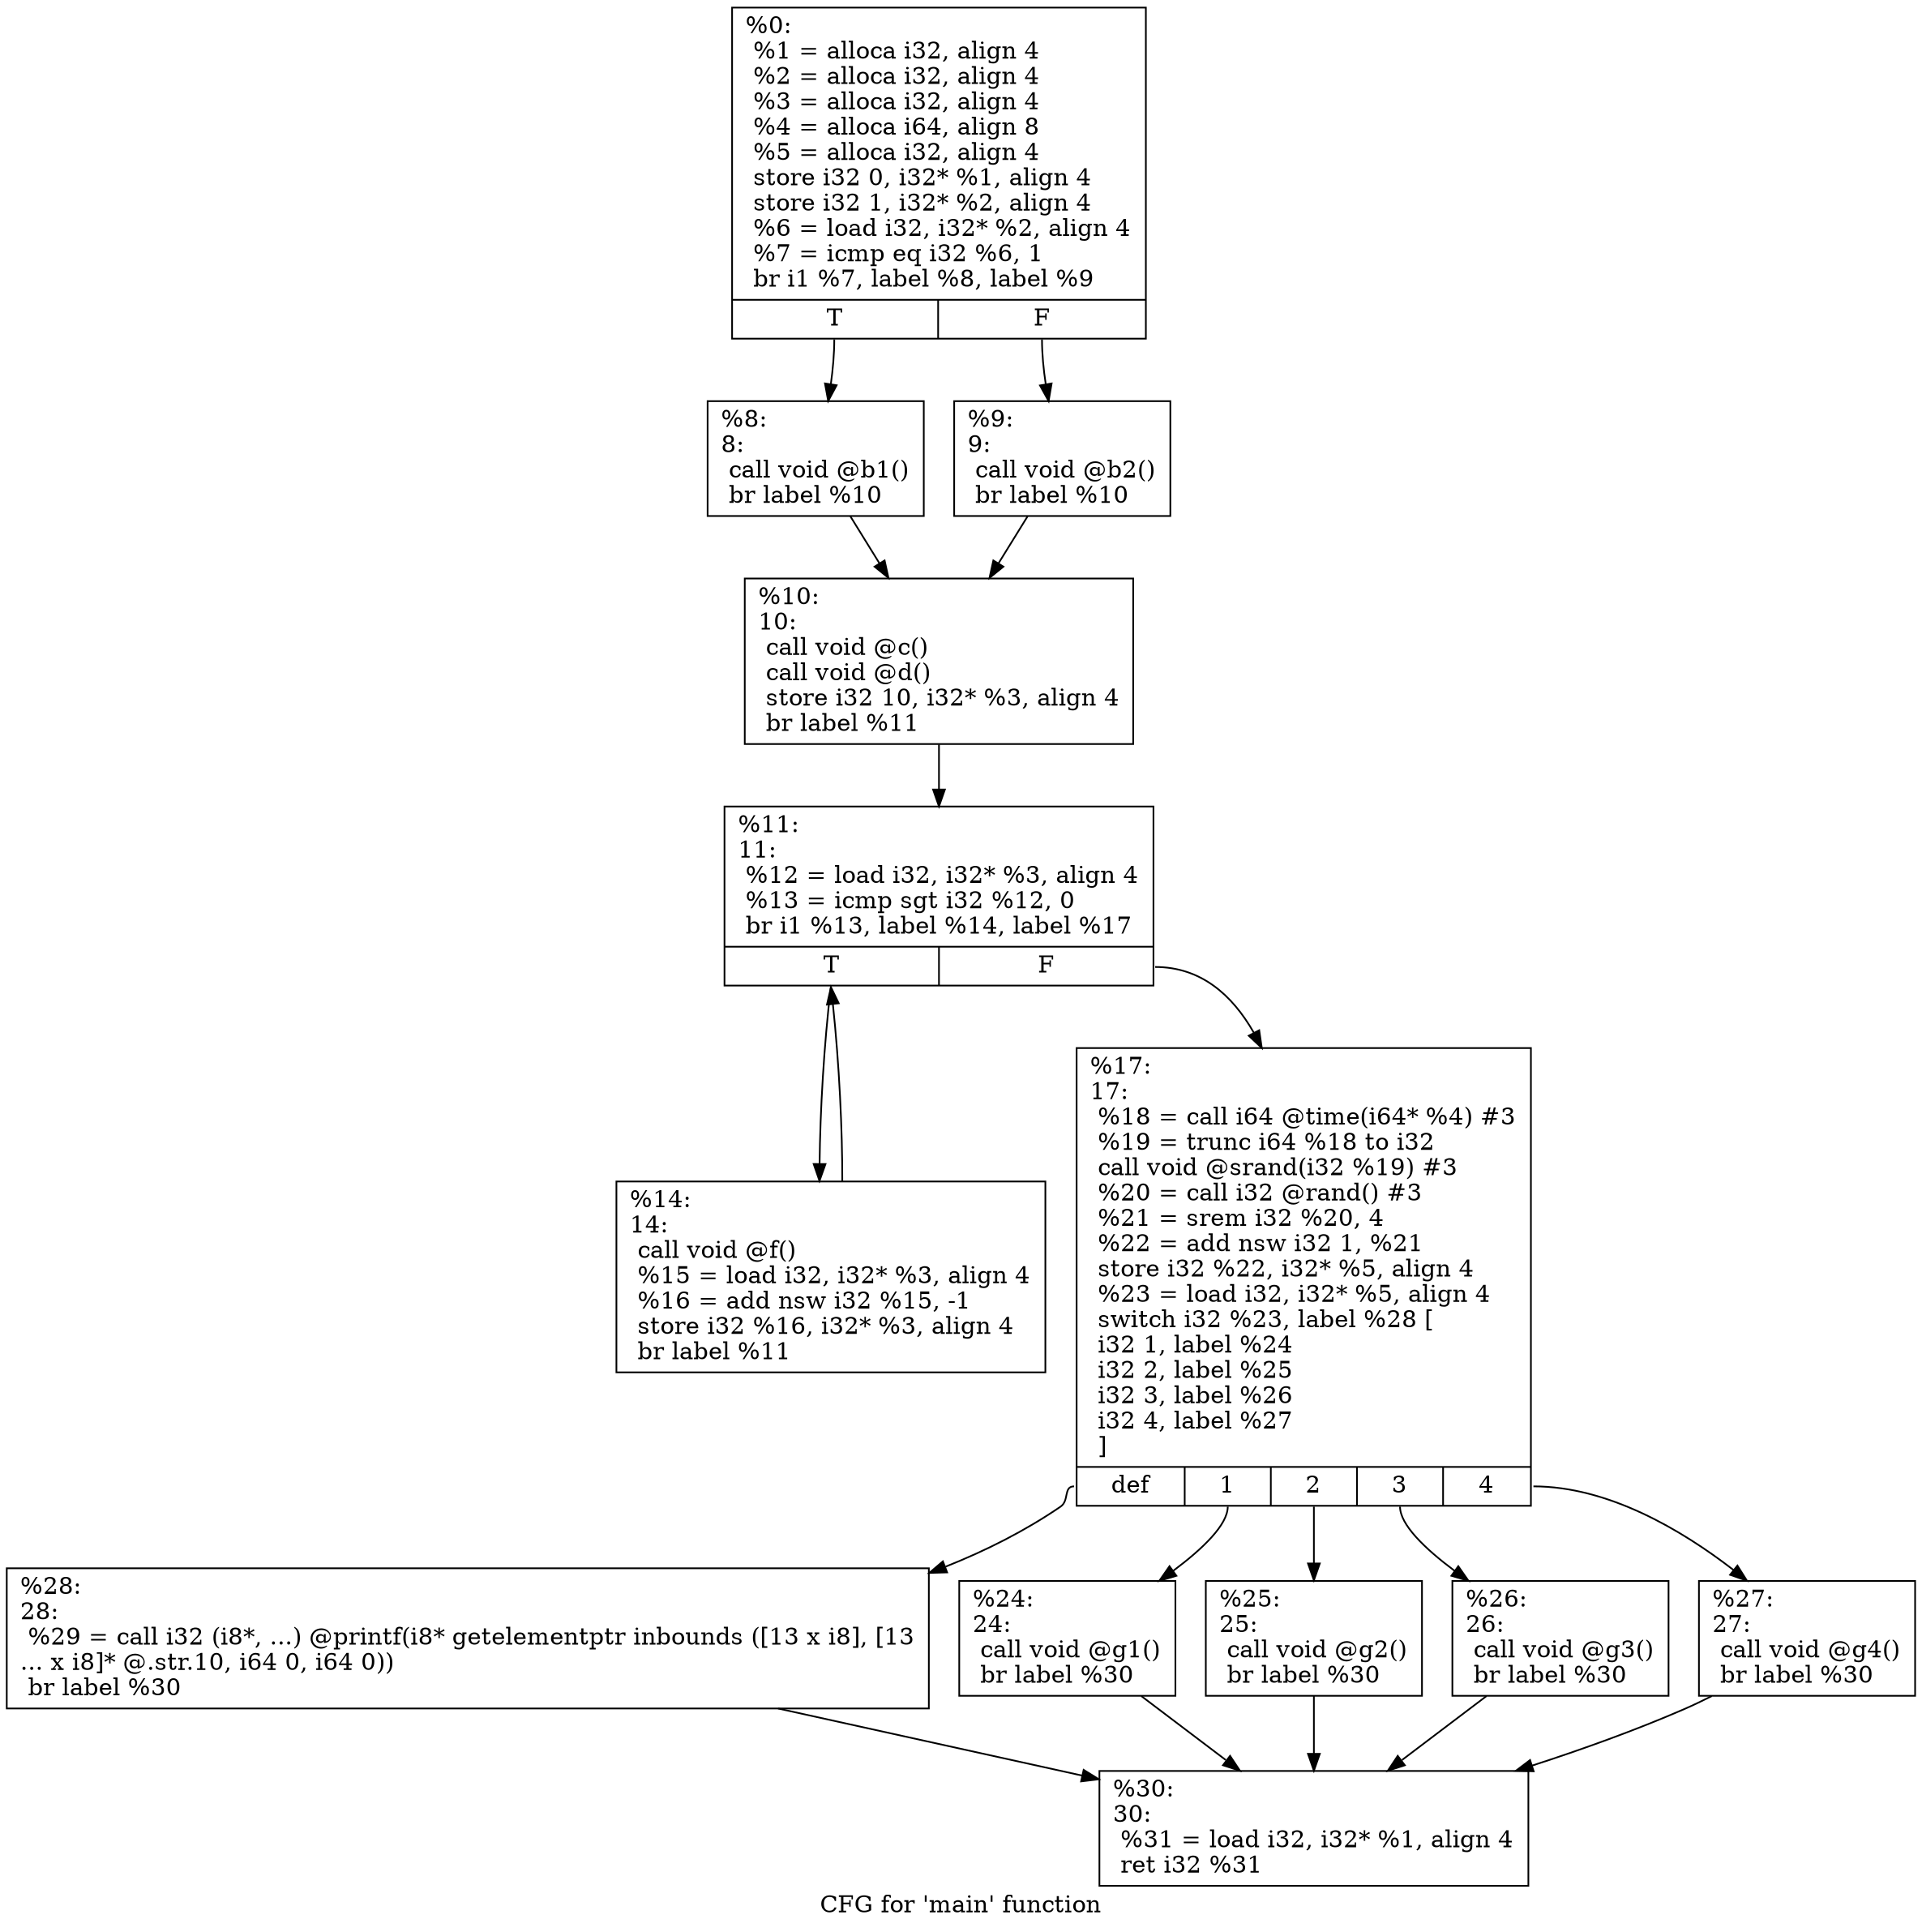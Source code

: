 digraph "CFG for 'main' function" {
	label="CFG for 'main' function";

	Node0x1a64360 [shape=record,label="{%0:\l  %1 = alloca i32, align 4\l  %2 = alloca i32, align 4\l  %3 = alloca i32, align 4\l  %4 = alloca i64, align 8\l  %5 = alloca i32, align 4\l  store i32 0, i32* %1, align 4\l  store i32 1, i32* %2, align 4\l  %6 = load i32, i32* %2, align 4\l  %7 = icmp eq i32 %6, 1\l  br i1 %7, label %8, label %9\l|{<s0>T|<s1>F}}"];
	Node0x1a64360:s0 -> Node0x1a64810;
	Node0x1a64360:s1 -> Node0x1a64860;
	Node0x1a64810 [shape=record,label="{%8:\l8:                                                \l  call void @b1()\l  br label %10\l}"];
	Node0x1a64810 -> Node0x1a64a80;
	Node0x1a64860 [shape=record,label="{%9:\l9:                                                \l  call void @b2()\l  br label %10\l}"];
	Node0x1a64860 -> Node0x1a64a80;
	Node0x1a64a80 [shape=record,label="{%10:\l10:                                               \l  call void @c()\l  call void @d()\l  store i32 10, i32* %3, align 4\l  br label %11\l}"];
	Node0x1a64a80 -> Node0x1a64e80;
	Node0x1a64e80 [shape=record,label="{%11:\l11:                                               \l  %12 = load i32, i32* %3, align 4\l  %13 = icmp sgt i32 %12, 0\l  br i1 %13, label %14, label %17\l|{<s0>T|<s1>F}}"];
	Node0x1a64e80:s0 -> Node0x1a65000;
	Node0x1a64e80:s1 -> Node0x1a65050;
	Node0x1a65000 [shape=record,label="{%14:\l14:                                               \l  call void @f()\l  %15 = load i32, i32* %3, align 4\l  %16 = add nsw i32 %15, -1\l  store i32 %16, i32* %3, align 4\l  br label %11\l}"];
	Node0x1a65000 -> Node0x1a64e80;
	Node0x1a65050 [shape=record,label="{%17:\l17:                                               \l  %18 = call i64 @time(i64* %4) #3\l  %19 = trunc i64 %18 to i32\l  call void @srand(i32 %19) #3\l  %20 = call i32 @rand() #3\l  %21 = srem i32 %20, 4\l  %22 = add nsw i32 1, %21\l  store i32 %22, i32* %5, align 4\l  %23 = load i32, i32* %5, align 4\l  switch i32 %23, label %28 [\l    i32 1, label %24\l    i32 2, label %25\l    i32 3, label %26\l    i32 4, label %27\l  ]\l|{<s0>def|<s1>1|<s2>2|<s3>3|<s4>4}}"];
	Node0x1a65050:s0 -> Node0x1a65f10;
	Node0x1a65050:s1 -> Node0x1a65f60;
	Node0x1a65050:s2 -> Node0x1a65fe0;
	Node0x1a65050:s3 -> Node0x1a660a0;
	Node0x1a65050:s4 -> Node0x1a66130;
	Node0x1a65f60 [shape=record,label="{%24:\l24:                                               \l  call void @g1()\l  br label %30\l}"];
	Node0x1a65f60 -> Node0x1a663d0;
	Node0x1a65fe0 [shape=record,label="{%25:\l25:                                               \l  call void @g2()\l  br label %30\l}"];
	Node0x1a65fe0 -> Node0x1a663d0;
	Node0x1a660a0 [shape=record,label="{%26:\l26:                                               \l  call void @g3()\l  br label %30\l}"];
	Node0x1a660a0 -> Node0x1a663d0;
	Node0x1a66130 [shape=record,label="{%27:\l27:                                               \l  call void @g4()\l  br label %30\l}"];
	Node0x1a66130 -> Node0x1a663d0;
	Node0x1a65f10 [shape=record,label="{%28:\l28:                                               \l  %29 = call i32 (i8*, ...) @printf(i8* getelementptr inbounds ([13 x i8], [13\l... x i8]* @.str.10, i64 0, i64 0))\l  br label %30\l}"];
	Node0x1a65f10 -> Node0x1a663d0;
	Node0x1a663d0 [shape=record,label="{%30:\l30:                                               \l  %31 = load i32, i32* %1, align 4\l  ret i32 %31\l}"];
}
